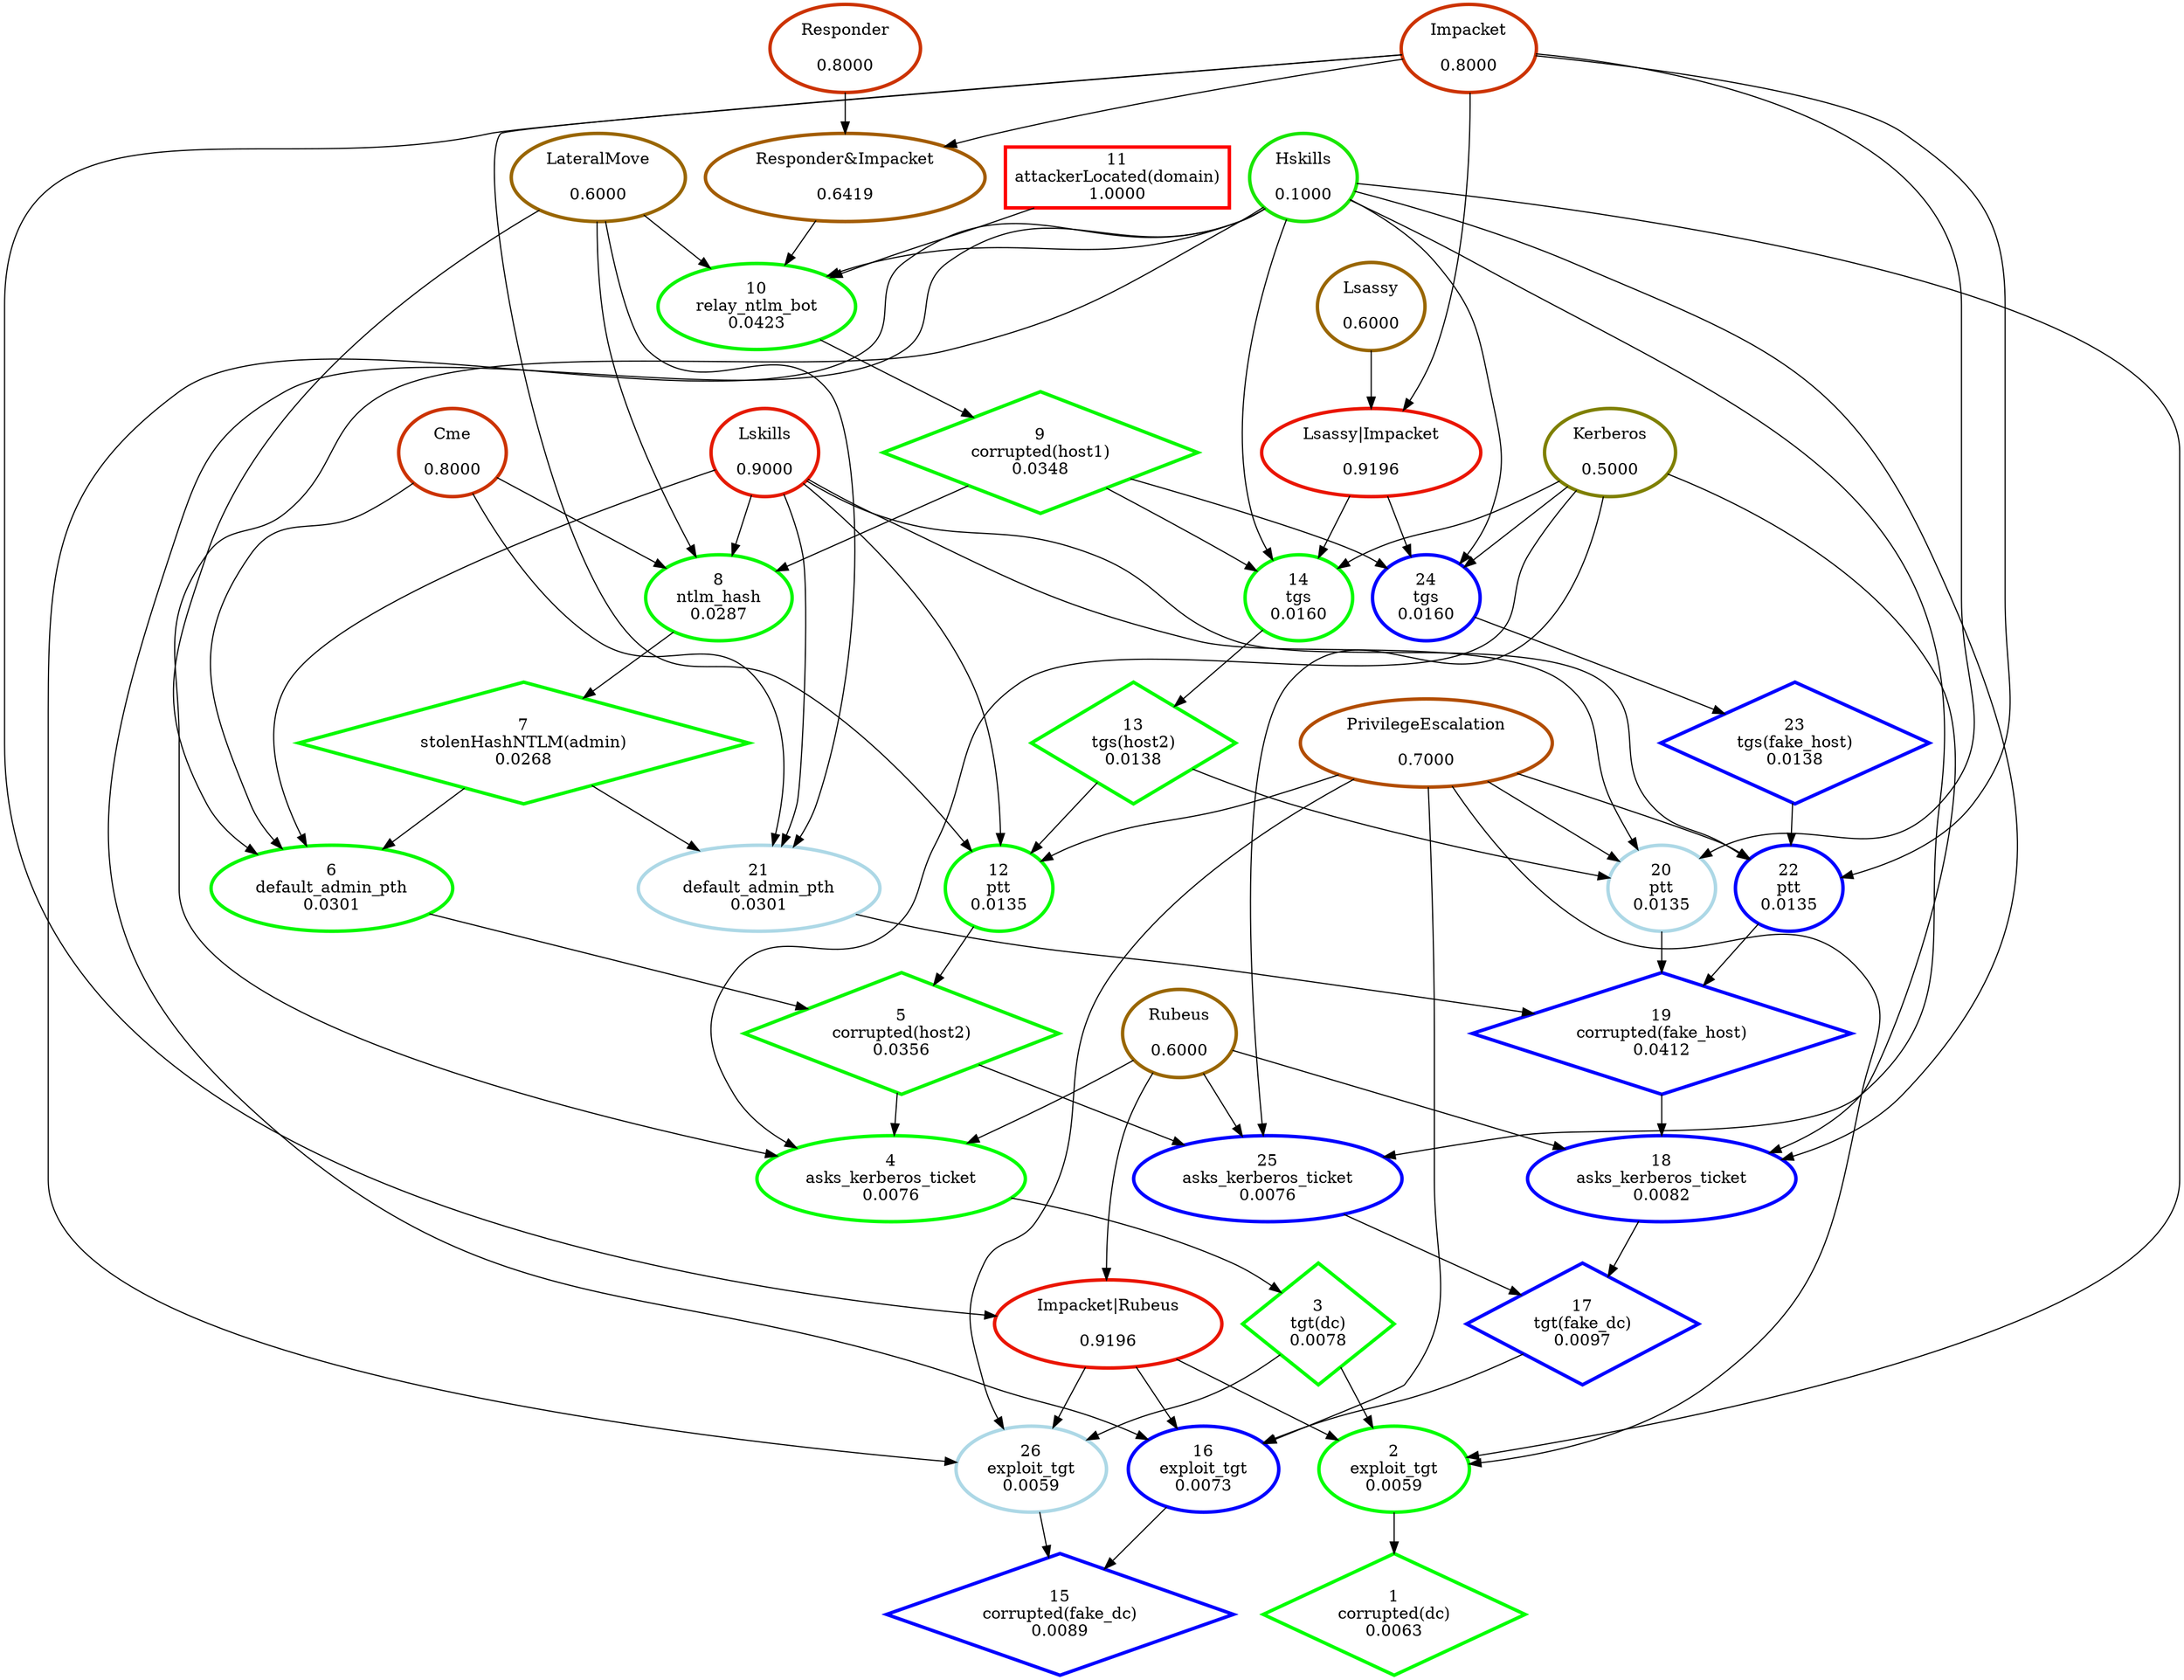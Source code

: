 digraph G {
  "11" [label="11\nattackerLocated(domain)\n1.0000", color="#FE0100", penwidth=3, shape="box", pos="0,10!"];
  "10" [label="10\nrelay_ntlm_bot\n0.0423", color="#0AF500", penwidth=3, shape="ellipse", pos="0,8.8!"];
  "9" [label="9\ncorrupted(host1)\n0.0348", color="#08F700", penwidth=3, shape="diamond", pos="0,7.2!"];
  "8" [label="8\nntlm_hash\n0.0287", color="#07F800", penwidth=3, shape="ellipse", pos="-3,6!"];
  "7" [label="7\nstolenHashNTLM(admin)\n0.0268", color="#06F900", penwidth=3, shape="diamond", pos="-3,4.4!"];
  "6" [label="6\ndefault_admin_pth\n0.0301", color="#07F800", penwidth=3, shape="ellipse", pos="-4,2.8!"];
  "5" [label="5\ncorrupted(host2)\n0.0356", color="#09F600", penwidth=3, shape="diamond", pos="-2,1.4!"];
  "14" [label="14\ntgs\n0.0160", color="#04FB00", penwidth=3, shape="ellipse", pos="0,6!"];
  "13" [label="13\ntgs(host2)\n0.0138", color="#03FC00", penwidth=3, shape="diamond", pos="0,4.4!"];
  "12" [label="12\nptt\n0.0135", color="#03FC00", penwidth=3, shape="ellipse", pos="-2,2.8!"];
  "4" [label="4\nasks_kerberos_ticket\n0.0076", color="#01FE00", penwidth=3, shape="ellipse", pos="-3,0!"];
  "3" [label="3\ntgt(dc)\n0.0078", color="#01FE00", penwidth=3, shape="diamond", pos="-3,-1.6!"];
  "2" [label="2\nexploit_tgt\n0.0059", color="#01FE00", penwidth=3, shape="ellipse", pos="-3,-3.2!"];
  "1" [label="1\ncorrupted(dc)\n0.0063", color="#01FE00", penwidth=3, shape="diamond", height=0.3, pos="-3,-4.8!"];
  "20" [label="20\nptt\n0.0135", color="lightblue", penwidth=3, shape="ellipse", pos="2,2.8!"];
  "19" [label="19\ncorrupted(fake_host)\n0.0412", color="blue", penwidth=3, shape="diamond", pos="2,1.4!"];
  "21" [label="21\ndefault_admin_pth\n0.0301", color="lightblue", penwidth=3, shape="ellipse", pos="0,2.8!"];
  "24" [label="24\ntgs\n0.0160", color="blue", penwidth=3, shape="ellipse", pos="3,6!"];
  "23" [label="23\ntgs(fake_host)\n0.0138", color="blue", penwidth=3, shape="diamond", pos="3,4.4!"];
  "22" [label="22\nptt\n0.0135", color="blue", penwidth=3, shape="ellipse", pos="3.4,2.8!"];
  "18" [label="18\nasks_kerberos_ticket\n0.0082", color="blue", penwidth=3, shape="ellipse", pos="3,0!"];
  "17" [label="17\ntgt(fake_dc)\n0.0097", color="blue", penwidth=3, shape="diamond", pos="1,-1.6!"];
  "25" [label="25\nasks_kerberos_ticket\n0.0076", color="blue", penwidth=3, shape="ellipse", pos="0,0!"];
  "16" [label="16\nexploit_tgt\n0.0073", color="blue", penwidth=3, shape="ellipse", pos="1,-3.2!"];
  "15" [label="15\ncorrupted(fake_dc)\n0.0089", color="blue", penwidth=3, shape="diamond", pos="0.2,-4.8!"];
  "26" [label="26\nexploit_tgt\n0.0059", color="lightblue", penwidth=3, shape="ellipse", pos="-1,-3.2!"];
  "Hskills" [label="Hskills\n\n0.1000", color="#19E600", penwidth=3, shape="", pos="-2,10!"];
  "Lskills" [label="Lskills\n\n0.9000", color="#E51A00", penwidth=3, shape="", pos="-3,9!"];
  "PrivilegeEscalation" [label="PrivilegeEscalation\n\n0.7000", color="#B24D00", penwidth=3, shape="", pos="3.5,-2!"];
  "Kerberos" [label="Kerberos\n\n0.5000", color="#7F8000", penwidth=3, shape="", pos="5,3!"];
  "LateralMove" [label="LateralMove\n\n0.6000", color="#996600", penwidth=3, shape="", pos="3,10!"];
  "Impacket|Rubeus" [label="Impacket|Rubeus\n\n0.9196", color="#EA1500", penwidth=3, shape="", pos="5,-4!"];
  "Lsassy|Impacket" [label="Lsassy|Impacket\n\n0.9196", color="#EA1500", penwidth=3, shape="", pos="4,7.2!"];
  "Responder&Impacket" [label="Responder&Impacket\n\n0.6419", color="#A35C00", penwidth=3, shape="", pos="4,8.8!"];
  "Impacket" [label="Impacket\n\n0.8000", color="#CC3300", penwidth=3, shape="", pos="6.2,2!"];
  "Rubeus" [label="Rubeus\n\n0.6000", color="#996600", penwidth=3, shape="", pos="4.7,-0.7!"];
  "Cme" [label="Cme\n\n0.8000", color="#CC3300", penwidth=3, shape="", pos="5,1.4!"];
  "Responder" [label="Responder\n\n0.8000", color="#CC3300", penwidth=3, shape="", pos="5,10!"];
  "Lsassy" [label="Lsassy\n\n0.6000", color="#996600", penwidth=3, shape="", pos="5,6!"];
  "11" -> "10";
  "10" -> "9";
  "9" -> "8";
  "9" -> "14";
  "9" -> "24";
  "8" -> "7";
  "7" -> "6";
  "7" -> "21";
  "6" -> "5";
  "5" -> "4";
  "5" -> "25";
  "14" -> "13";
  "13" -> "12";
  "13" -> "20";
  "12" -> "5";
  "4" -> "3";
  "3" -> "2";
  "3" -> "26";
  "2" -> "1";
  "20" -> "19";
  "19" -> "18";
  "21" -> "19";
  "24" -> "23";
  "23" -> "22";
  "22" -> "19";
  "18" -> "17";
  "17" -> "16";
  "25" -> "17";
  "16" -> "15";
  "26" -> "15";
  "Impacket|Rubeus" -> "2";
  "Impacket|Rubeus" -> "16";
  "Impacket|Rubeus" -> "26";
  "Impacket" -> "Impacket|Rubeus";
  "Impacket" -> "Responder&Impacket";
  "Impacket" -> "12";
  "Impacket" -> "Lsassy|Impacket";
  "Impacket" -> "20";
  "Impacket" -> "22";
  "Rubeus" -> "Impacket|Rubeus";
  "Rubeus" -> "4";
  "Rubeus" -> "18";
  "Rubeus" -> "25";
  "Hskills" -> "2";
  "Hskills" -> "4";
  "Hskills" -> "10";
  "Hskills" -> "14";
  "Hskills" -> "16";
  "Hskills" -> "18";
  "Hskills" -> "24";
  "Hskills" -> "25";
  "Hskills" -> "26";
  "PrivilegeEscalation" -> "2";
  "PrivilegeEscalation" -> "12";
  "PrivilegeEscalation" -> "16";
  "PrivilegeEscalation" -> "20";
  "PrivilegeEscalation" -> "22";
  "PrivilegeEscalation" -> "26";
  "Kerberos" -> "4";
  "Kerberos" -> "14";
  "Kerberos" -> "18";
  "Kerberos" -> "24";
  "Kerberos" -> "25";
  "Cme" -> "6";
  "Cme" -> "8";
  "Cme" -> "21";
  "Lskills" -> "6";
  "Lskills" -> "8";
  "Lskills" -> "12";
  "Lskills" -> "20";
  "Lskills" -> "21";
  "Lskills" -> "22";
  "LateralMove" -> "6";
  "LateralMove" -> "8";
  "LateralMove" -> "10";
  "LateralMove" -> "21";
  "Responder&Impacket" -> "10";
  "Responder" -> "Responder&Impacket";
  "Lsassy|Impacket" -> "14";
  "Lsassy|Impacket" -> "24";
  "Lsassy" -> "Lsassy|Impacket";
}
